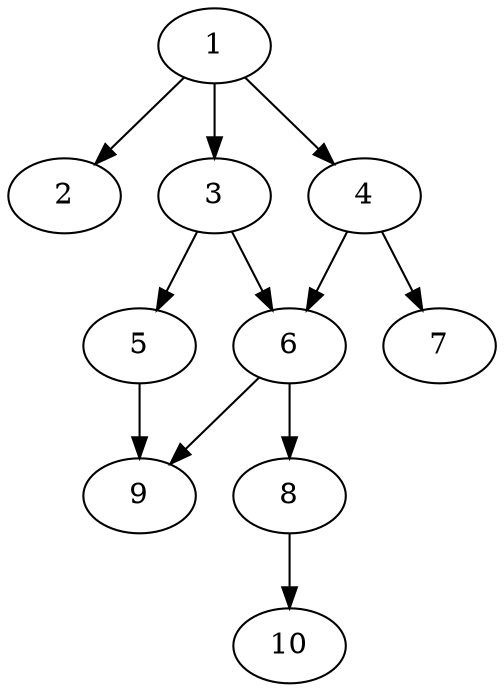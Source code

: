 // DAG automatically generated by daggen at Thu Oct  3 13:58:05 2019
// ./daggen --dot -n 10 --ccr 0.4 --fat 0.5 --regular 0.5 --density 0.5 --mindata 5242880 --maxdata 52428800 
digraph G {
  1 [size="80962560", alpha="0.12", expect_size="32385024"] 
  1 -> 2 [size ="32385024"]
  1 -> 3 [size ="32385024"]
  1 -> 4 [size ="32385024"]
  2 [size="90496000", alpha="0.13", expect_size="36198400"] 
  3 [size="47421440", alpha="0.12", expect_size="18968576"] 
  3 -> 5 [size ="18968576"]
  3 -> 6 [size ="18968576"]
  4 [size="30369280", alpha="0.13", expect_size="12147712"] 
  4 -> 6 [size ="12147712"]
  4 -> 7 [size ="12147712"]
  5 [size="70269440", alpha="0.18", expect_size="28107776"] 
  5 -> 9 [size ="28107776"]
  6 [size="54016000", alpha="0.06", expect_size="21606400"] 
  6 -> 8 [size ="21606400"]
  6 -> 9 [size ="21606400"]
  7 [size="128322560", alpha="0.19", expect_size="51329024"] 
  8 [size="49428480", alpha="0.08", expect_size="19771392"] 
  8 -> 10 [size ="19771392"]
  9 [size="53795840", alpha="0.11", expect_size="21518336"] 
  10 [size="116344320", alpha="0.01", expect_size="46537728"] 
}

